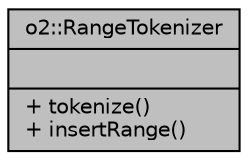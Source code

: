 digraph "o2::RangeTokenizer"
{
 // INTERACTIVE_SVG=YES
  bgcolor="transparent";
  edge [fontname="Helvetica",fontsize="10",labelfontname="Helvetica",labelfontsize="10"];
  node [fontname="Helvetica",fontsize="10",shape=record];
  Node1 [label="{o2::RangeTokenizer\n||+ tokenize()\l+ insertRange()\l}",height=0.2,width=0.4,color="black", fillcolor="grey75", style="filled" fontcolor="black"];
}
